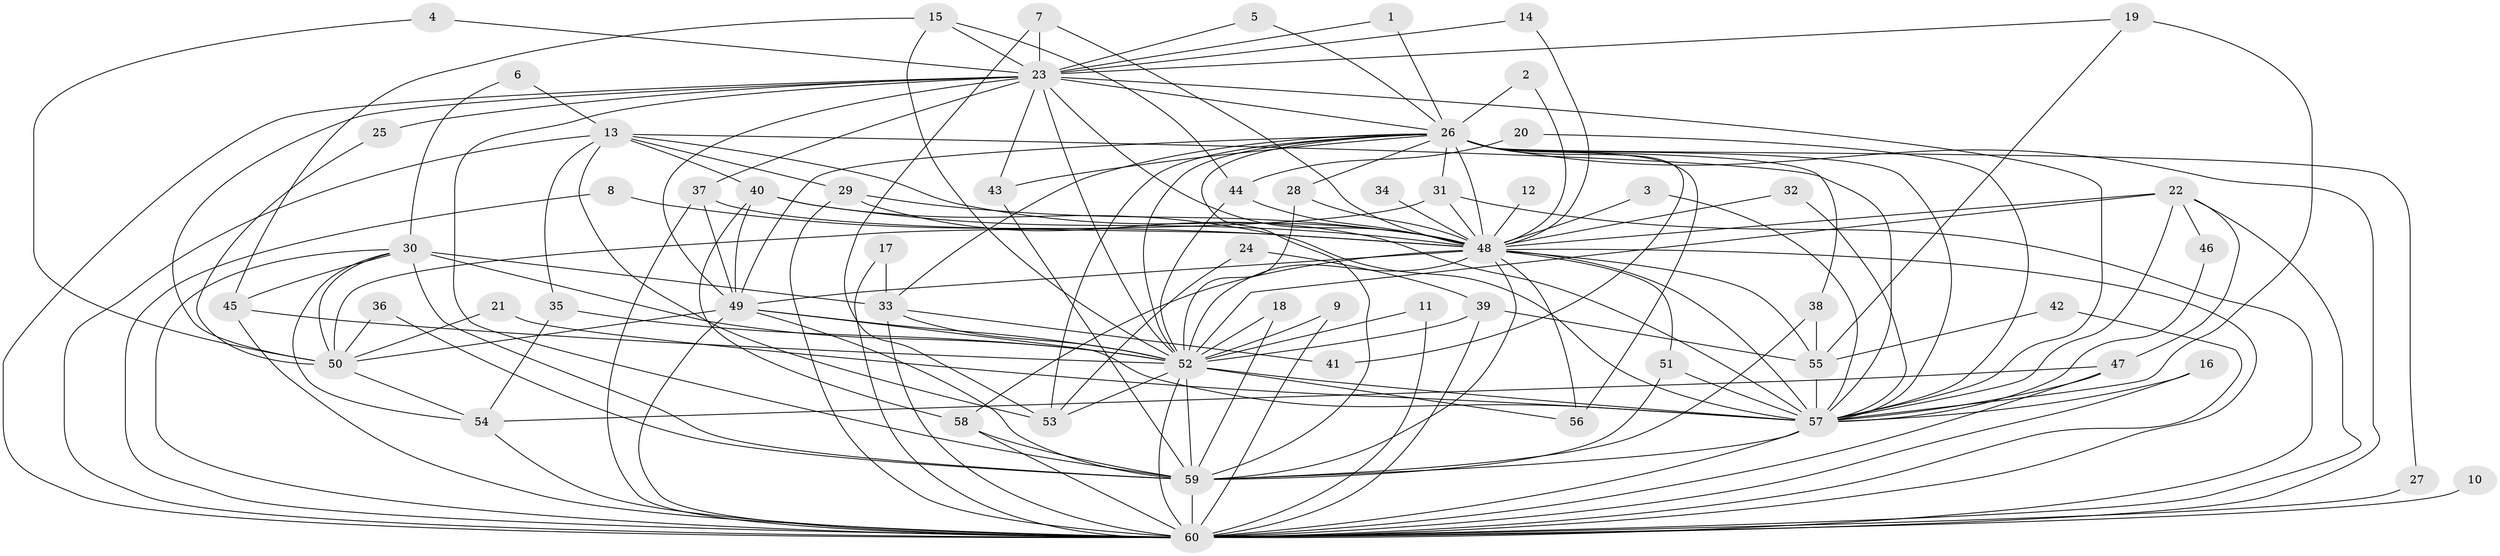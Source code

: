 // original degree distribution, {24: 0.016666666666666666, 13: 0.008333333333333333, 18: 0.008333333333333333, 22: 0.008333333333333333, 27: 0.008333333333333333, 25: 0.008333333333333333, 21: 0.008333333333333333, 37: 0.008333333333333333, 14: 0.008333333333333333, 7: 0.008333333333333333, 3: 0.24166666666666667, 2: 0.525, 10: 0.008333333333333333, 8: 0.008333333333333333, 5: 0.041666666666666664, 4: 0.075, 6: 0.008333333333333333}
// Generated by graph-tools (version 1.1) at 2025/49/03/09/25 03:49:43]
// undirected, 60 vertices, 162 edges
graph export_dot {
graph [start="1"]
  node [color=gray90,style=filled];
  1;
  2;
  3;
  4;
  5;
  6;
  7;
  8;
  9;
  10;
  11;
  12;
  13;
  14;
  15;
  16;
  17;
  18;
  19;
  20;
  21;
  22;
  23;
  24;
  25;
  26;
  27;
  28;
  29;
  30;
  31;
  32;
  33;
  34;
  35;
  36;
  37;
  38;
  39;
  40;
  41;
  42;
  43;
  44;
  45;
  46;
  47;
  48;
  49;
  50;
  51;
  52;
  53;
  54;
  55;
  56;
  57;
  58;
  59;
  60;
  1 -- 23 [weight=1.0];
  1 -- 26 [weight=1.0];
  2 -- 26 [weight=1.0];
  2 -- 48 [weight=1.0];
  3 -- 48 [weight=1.0];
  3 -- 57 [weight=1.0];
  4 -- 23 [weight=1.0];
  4 -- 50 [weight=1.0];
  5 -- 23 [weight=1.0];
  5 -- 26 [weight=1.0];
  6 -- 13 [weight=1.0];
  6 -- 30 [weight=1.0];
  7 -- 23 [weight=1.0];
  7 -- 48 [weight=1.0];
  7 -- 53 [weight=1.0];
  8 -- 48 [weight=1.0];
  8 -- 60 [weight=1.0];
  9 -- 52 [weight=1.0];
  9 -- 60 [weight=1.0];
  10 -- 60 [weight=1.0];
  11 -- 52 [weight=1.0];
  11 -- 60 [weight=1.0];
  12 -- 48 [weight=1.0];
  13 -- 29 [weight=1.0];
  13 -- 35 [weight=1.0];
  13 -- 40 [weight=1.0];
  13 -- 48 [weight=2.0];
  13 -- 53 [weight=1.0];
  13 -- 57 [weight=1.0];
  13 -- 60 [weight=1.0];
  14 -- 23 [weight=1.0];
  14 -- 48 [weight=1.0];
  15 -- 23 [weight=1.0];
  15 -- 44 [weight=1.0];
  15 -- 45 [weight=1.0];
  15 -- 52 [weight=1.0];
  16 -- 57 [weight=1.0];
  16 -- 60 [weight=1.0];
  17 -- 33 [weight=1.0];
  17 -- 60 [weight=1.0];
  18 -- 52 [weight=1.0];
  18 -- 59 [weight=1.0];
  19 -- 23 [weight=1.0];
  19 -- 55 [weight=1.0];
  19 -- 57 [weight=1.0];
  20 -- 44 [weight=1.0];
  20 -- 57 [weight=1.0];
  21 -- 50 [weight=1.0];
  21 -- 57 [weight=1.0];
  22 -- 46 [weight=1.0];
  22 -- 47 [weight=1.0];
  22 -- 48 [weight=1.0];
  22 -- 52 [weight=1.0];
  22 -- 57 [weight=1.0];
  22 -- 60 [weight=1.0];
  23 -- 25 [weight=2.0];
  23 -- 26 [weight=2.0];
  23 -- 37 [weight=1.0];
  23 -- 43 [weight=1.0];
  23 -- 48 [weight=2.0];
  23 -- 49 [weight=1.0];
  23 -- 50 [weight=1.0];
  23 -- 52 [weight=2.0];
  23 -- 57 [weight=2.0];
  23 -- 59 [weight=1.0];
  23 -- 60 [weight=2.0];
  24 -- 39 [weight=1.0];
  24 -- 53 [weight=1.0];
  25 -- 50 [weight=1.0];
  26 -- 27 [weight=1.0];
  26 -- 28 [weight=1.0];
  26 -- 31 [weight=1.0];
  26 -- 33 [weight=1.0];
  26 -- 38 [weight=1.0];
  26 -- 41 [weight=1.0];
  26 -- 43 [weight=1.0];
  26 -- 48 [weight=2.0];
  26 -- 49 [weight=1.0];
  26 -- 52 [weight=1.0];
  26 -- 53 [weight=1.0];
  26 -- 56 [weight=2.0];
  26 -- 57 [weight=3.0];
  26 -- 59 [weight=1.0];
  26 -- 60 [weight=1.0];
  27 -- 60 [weight=1.0];
  28 -- 48 [weight=1.0];
  28 -- 52 [weight=1.0];
  29 -- 48 [weight=1.0];
  29 -- 57 [weight=1.0];
  29 -- 60 [weight=1.0];
  30 -- 33 [weight=1.0];
  30 -- 45 [weight=1.0];
  30 -- 50 [weight=1.0];
  30 -- 52 [weight=2.0];
  30 -- 54 [weight=1.0];
  30 -- 59 [weight=2.0];
  30 -- 60 [weight=2.0];
  31 -- 48 [weight=1.0];
  31 -- 50 [weight=1.0];
  31 -- 60 [weight=1.0];
  32 -- 48 [weight=1.0];
  32 -- 57 [weight=1.0];
  33 -- 41 [weight=1.0];
  33 -- 52 [weight=1.0];
  33 -- 60 [weight=1.0];
  34 -- 48 [weight=2.0];
  35 -- 52 [weight=1.0];
  35 -- 54 [weight=1.0];
  36 -- 50 [weight=1.0];
  36 -- 59 [weight=1.0];
  37 -- 48 [weight=1.0];
  37 -- 49 [weight=1.0];
  37 -- 60 [weight=1.0];
  38 -- 55 [weight=1.0];
  38 -- 59 [weight=1.0];
  39 -- 52 [weight=1.0];
  39 -- 55 [weight=1.0];
  39 -- 60 [weight=2.0];
  40 -- 48 [weight=1.0];
  40 -- 49 [weight=1.0];
  40 -- 57 [weight=1.0];
  40 -- 58 [weight=1.0];
  42 -- 55 [weight=1.0];
  42 -- 60 [weight=1.0];
  43 -- 59 [weight=1.0];
  44 -- 48 [weight=1.0];
  44 -- 52 [weight=1.0];
  45 -- 52 [weight=1.0];
  45 -- 60 [weight=1.0];
  46 -- 57 [weight=1.0];
  47 -- 54 [weight=1.0];
  47 -- 57 [weight=1.0];
  47 -- 60 [weight=1.0];
  48 -- 49 [weight=2.0];
  48 -- 51 [weight=1.0];
  48 -- 52 [weight=2.0];
  48 -- 55 [weight=1.0];
  48 -- 56 [weight=1.0];
  48 -- 57 [weight=5.0];
  48 -- 58 [weight=1.0];
  48 -- 59 [weight=2.0];
  48 -- 60 [weight=3.0];
  49 -- 50 [weight=1.0];
  49 -- 52 [weight=1.0];
  49 -- 57 [weight=2.0];
  49 -- 59 [weight=2.0];
  49 -- 60 [weight=1.0];
  50 -- 54 [weight=1.0];
  51 -- 57 [weight=1.0];
  51 -- 59 [weight=1.0];
  52 -- 53 [weight=1.0];
  52 -- 56 [weight=1.0];
  52 -- 57 [weight=2.0];
  52 -- 59 [weight=1.0];
  52 -- 60 [weight=2.0];
  54 -- 60 [weight=1.0];
  55 -- 57 [weight=1.0];
  57 -- 59 [weight=2.0];
  57 -- 60 [weight=2.0];
  58 -- 59 [weight=1.0];
  58 -- 60 [weight=2.0];
  59 -- 60 [weight=1.0];
}
